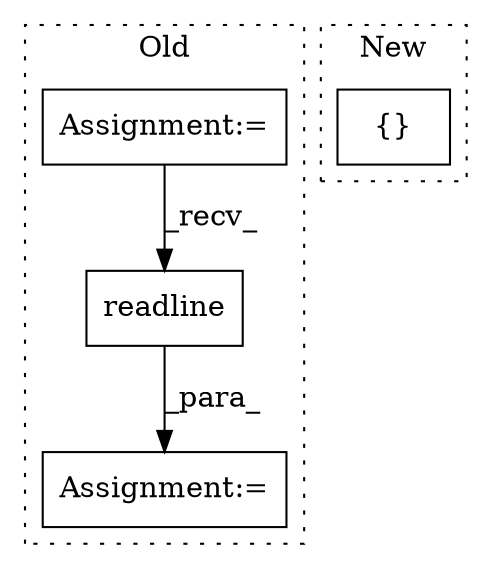 digraph G {
subgraph cluster0 {
1 [label="readline" a="32" s="2893" l="10" shape="box"];
3 [label="Assignment:=" a="7" s="2890" l="1" shape="box"];
4 [label="Assignment:=" a="7" s="2854" l="1" shape="box"];
label = "Old";
style="dotted";
}
subgraph cluster1 {
2 [label="{}" a="4" s="2629,2652" l="1,1" shape="box"];
label = "New";
style="dotted";
}
1 -> 3 [label="_para_"];
4 -> 1 [label="_recv_"];
}